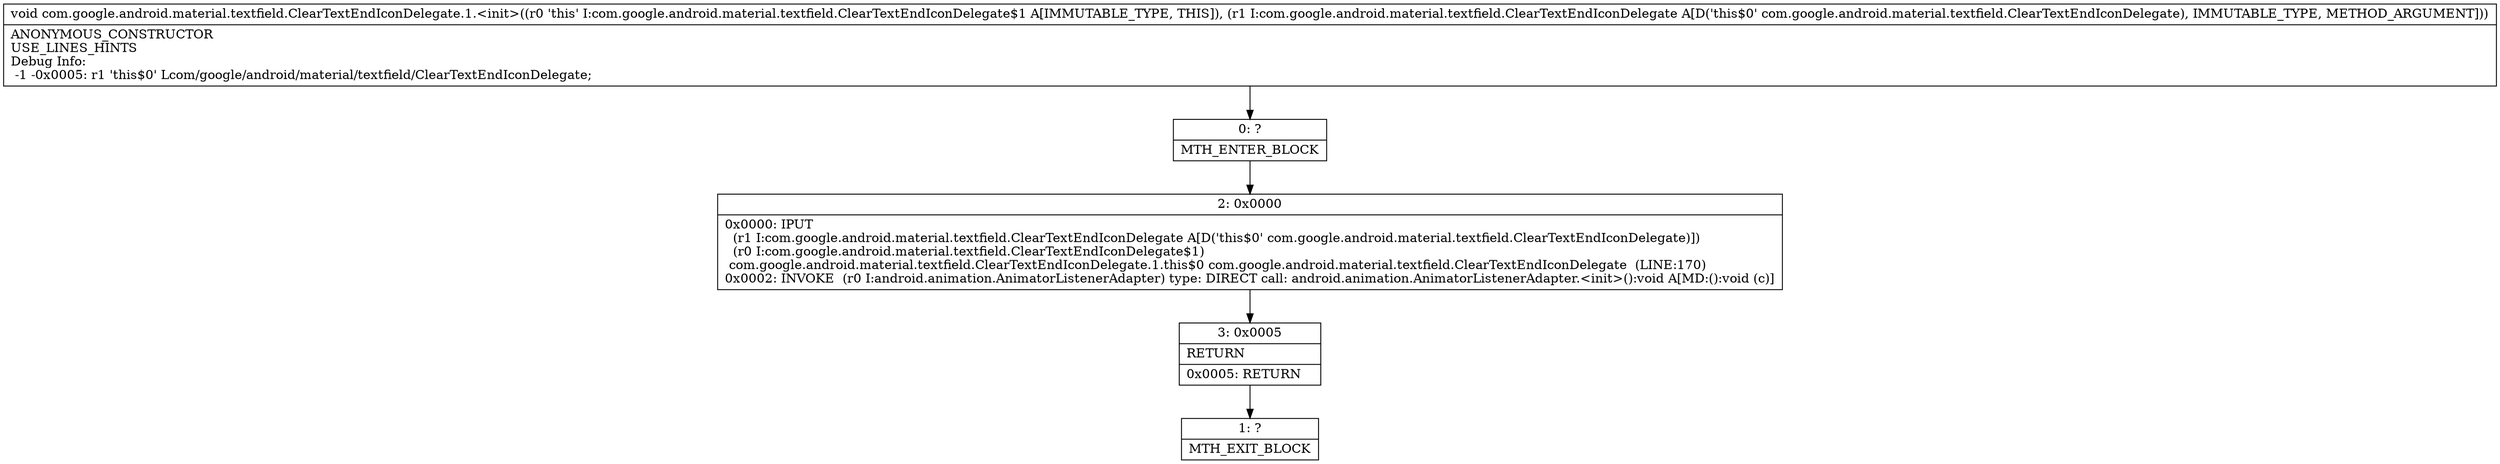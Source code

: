 digraph "CFG forcom.google.android.material.textfield.ClearTextEndIconDelegate.1.\<init\>(Lcom\/google\/android\/material\/textfield\/ClearTextEndIconDelegate;)V" {
Node_0 [shape=record,label="{0\:\ ?|MTH_ENTER_BLOCK\l}"];
Node_2 [shape=record,label="{2\:\ 0x0000|0x0000: IPUT  \l  (r1 I:com.google.android.material.textfield.ClearTextEndIconDelegate A[D('this$0' com.google.android.material.textfield.ClearTextEndIconDelegate)])\l  (r0 I:com.google.android.material.textfield.ClearTextEndIconDelegate$1)\l com.google.android.material.textfield.ClearTextEndIconDelegate.1.this$0 com.google.android.material.textfield.ClearTextEndIconDelegate  (LINE:170)\l0x0002: INVOKE  (r0 I:android.animation.AnimatorListenerAdapter) type: DIRECT call: android.animation.AnimatorListenerAdapter.\<init\>():void A[MD:():void (c)]\l}"];
Node_3 [shape=record,label="{3\:\ 0x0005|RETURN\l|0x0005: RETURN   \l}"];
Node_1 [shape=record,label="{1\:\ ?|MTH_EXIT_BLOCK\l}"];
MethodNode[shape=record,label="{void com.google.android.material.textfield.ClearTextEndIconDelegate.1.\<init\>((r0 'this' I:com.google.android.material.textfield.ClearTextEndIconDelegate$1 A[IMMUTABLE_TYPE, THIS]), (r1 I:com.google.android.material.textfield.ClearTextEndIconDelegate A[D('this$0' com.google.android.material.textfield.ClearTextEndIconDelegate), IMMUTABLE_TYPE, METHOD_ARGUMENT]))  | ANONYMOUS_CONSTRUCTOR\lUSE_LINES_HINTS\lDebug Info:\l  \-1 \-0x0005: r1 'this$0' Lcom\/google\/android\/material\/textfield\/ClearTextEndIconDelegate;\l}"];
MethodNode -> Node_0;Node_0 -> Node_2;
Node_2 -> Node_3;
Node_3 -> Node_1;
}

